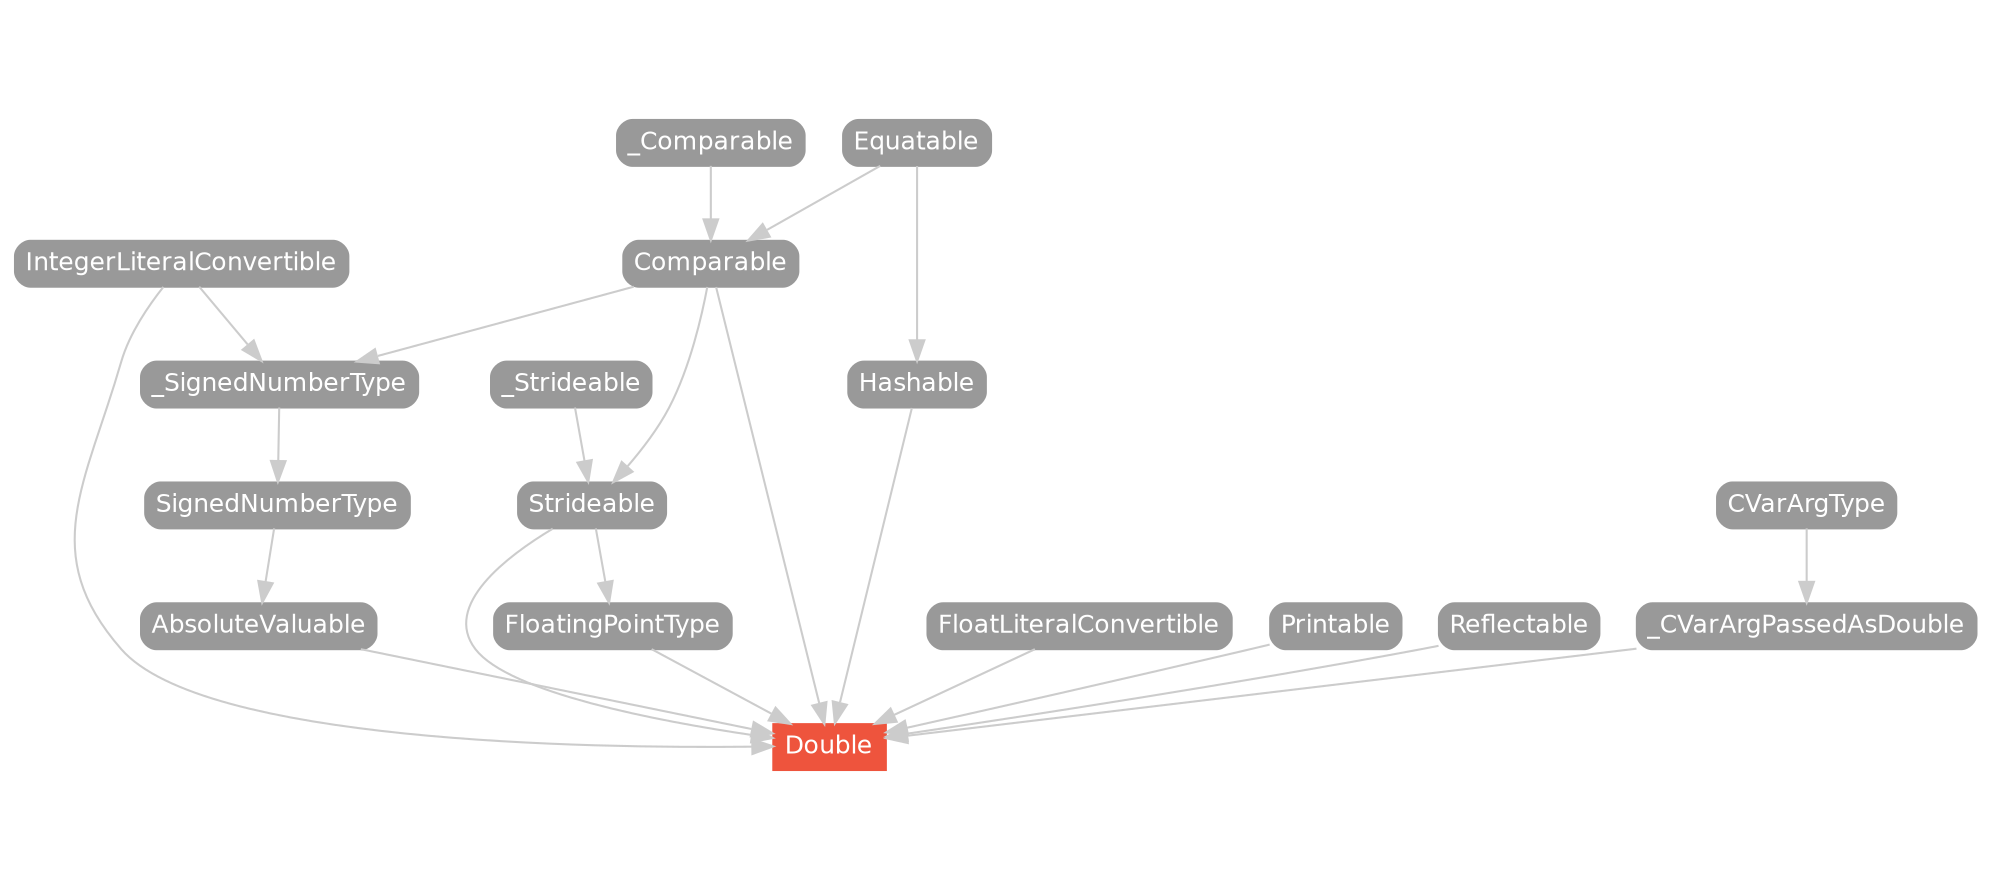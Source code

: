 strict digraph "Double - Type Hierarchy - SwiftDoc.org" {
    pad="0.1,0.8"
    node [shape=box, style="filled,rounded", color="#999999", fillcolor="#999999", fontcolor=white, fontname=Helvetica, fontnames="Helvetica,sansserif", fontsize=12, margin="0.07,0.05", height="0.3"]
    edge [color="#cccccc"]
    "AbsoluteValuable" [URL="/protocol/AbsoluteValuable/"]
    "CVarArgType" [URL="/protocol/CVarArgType/"]
    "Comparable" [URL="/protocol/Comparable/"]
    "Double" [URL="/type/Double/", style="filled", fillcolor="#ee543d", color="#ee543d"]
    "Equatable" [URL="/protocol/Equatable/"]
    "FloatLiteralConvertible" [URL="/protocol/FloatLiteralConvertible/"]
    "FloatingPointType" [URL="/protocol/FloatingPointType/"]
    "Hashable" [URL="/protocol/Hashable/"]
    "IntegerLiteralConvertible" [URL="/protocol/IntegerLiteralConvertible/"]
    "Printable" [URL="/protocol/Printable/"]
    "Reflectable" [URL="/protocol/Reflectable/"]
    "SignedNumberType" [URL="/protocol/SignedNumberType/"]
    "Strideable" [URL="/protocol/Strideable/"]
    "_CVarArgPassedAsDouble" [URL="/protocol/_CVarArgPassedAsDouble/"]
    "_Comparable" [URL="/protocol/_Comparable/"]
    "_SignedNumberType" [URL="/protocol/_SignedNumberType/"]
    "_Strideable" [URL="/protocol/_Strideable/"]    "Printable" -> "Double"
    "FloatingPointType" -> "Double"
    "IntegerLiteralConvertible" -> "Double"
    "FloatLiteralConvertible" -> "Double"
    "Comparable" -> "Double"
    "Hashable" -> "Double"
    "AbsoluteValuable" -> "Double"
    "Strideable" -> "Double"
    "Reflectable" -> "Double"
    "_CVarArgPassedAsDouble" -> "Double"
    "Strideable" -> "FloatingPointType"
    "Comparable" -> "Strideable"
    "_Strideable" -> "Strideable"
    "_Comparable" -> "Comparable"
    "Equatable" -> "Comparable"
    "_Comparable" -> "Comparable"
    "Equatable" -> "Comparable"
    "Equatable" -> "Hashable"
    "SignedNumberType" -> "AbsoluteValuable"
    "_SignedNumberType" -> "SignedNumberType"
    "Comparable" -> "_SignedNumberType"
    "IntegerLiteralConvertible" -> "_SignedNumberType"
    "_Comparable" -> "Comparable"
    "Equatable" -> "Comparable"
    "Comparable" -> "Strideable"
    "_Strideable" -> "Strideable"
    "_Comparable" -> "Comparable"
    "Equatable" -> "Comparable"
    "CVarArgType" -> "_CVarArgPassedAsDouble"
    subgraph Types {
        rank = max; "Double";
    }
}